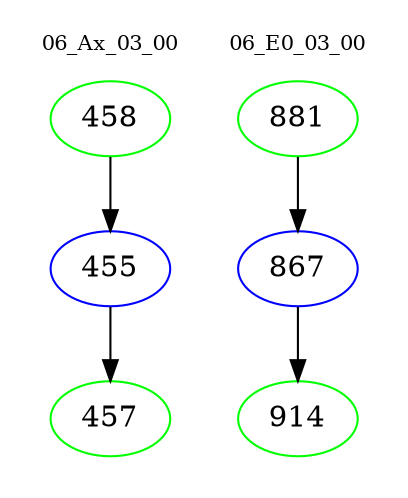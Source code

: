 digraph{
subgraph cluster_0 {
color = white
label = "06_Ax_03_00";
fontsize=10;
T0_458 [label="458", color="green"]
T0_458 -> T0_455 [color="black"]
T0_455 [label="455", color="blue"]
T0_455 -> T0_457 [color="black"]
T0_457 [label="457", color="green"]
}
subgraph cluster_1 {
color = white
label = "06_E0_03_00";
fontsize=10;
T1_881 [label="881", color="green"]
T1_881 -> T1_867 [color="black"]
T1_867 [label="867", color="blue"]
T1_867 -> T1_914 [color="black"]
T1_914 [label="914", color="green"]
}
}
